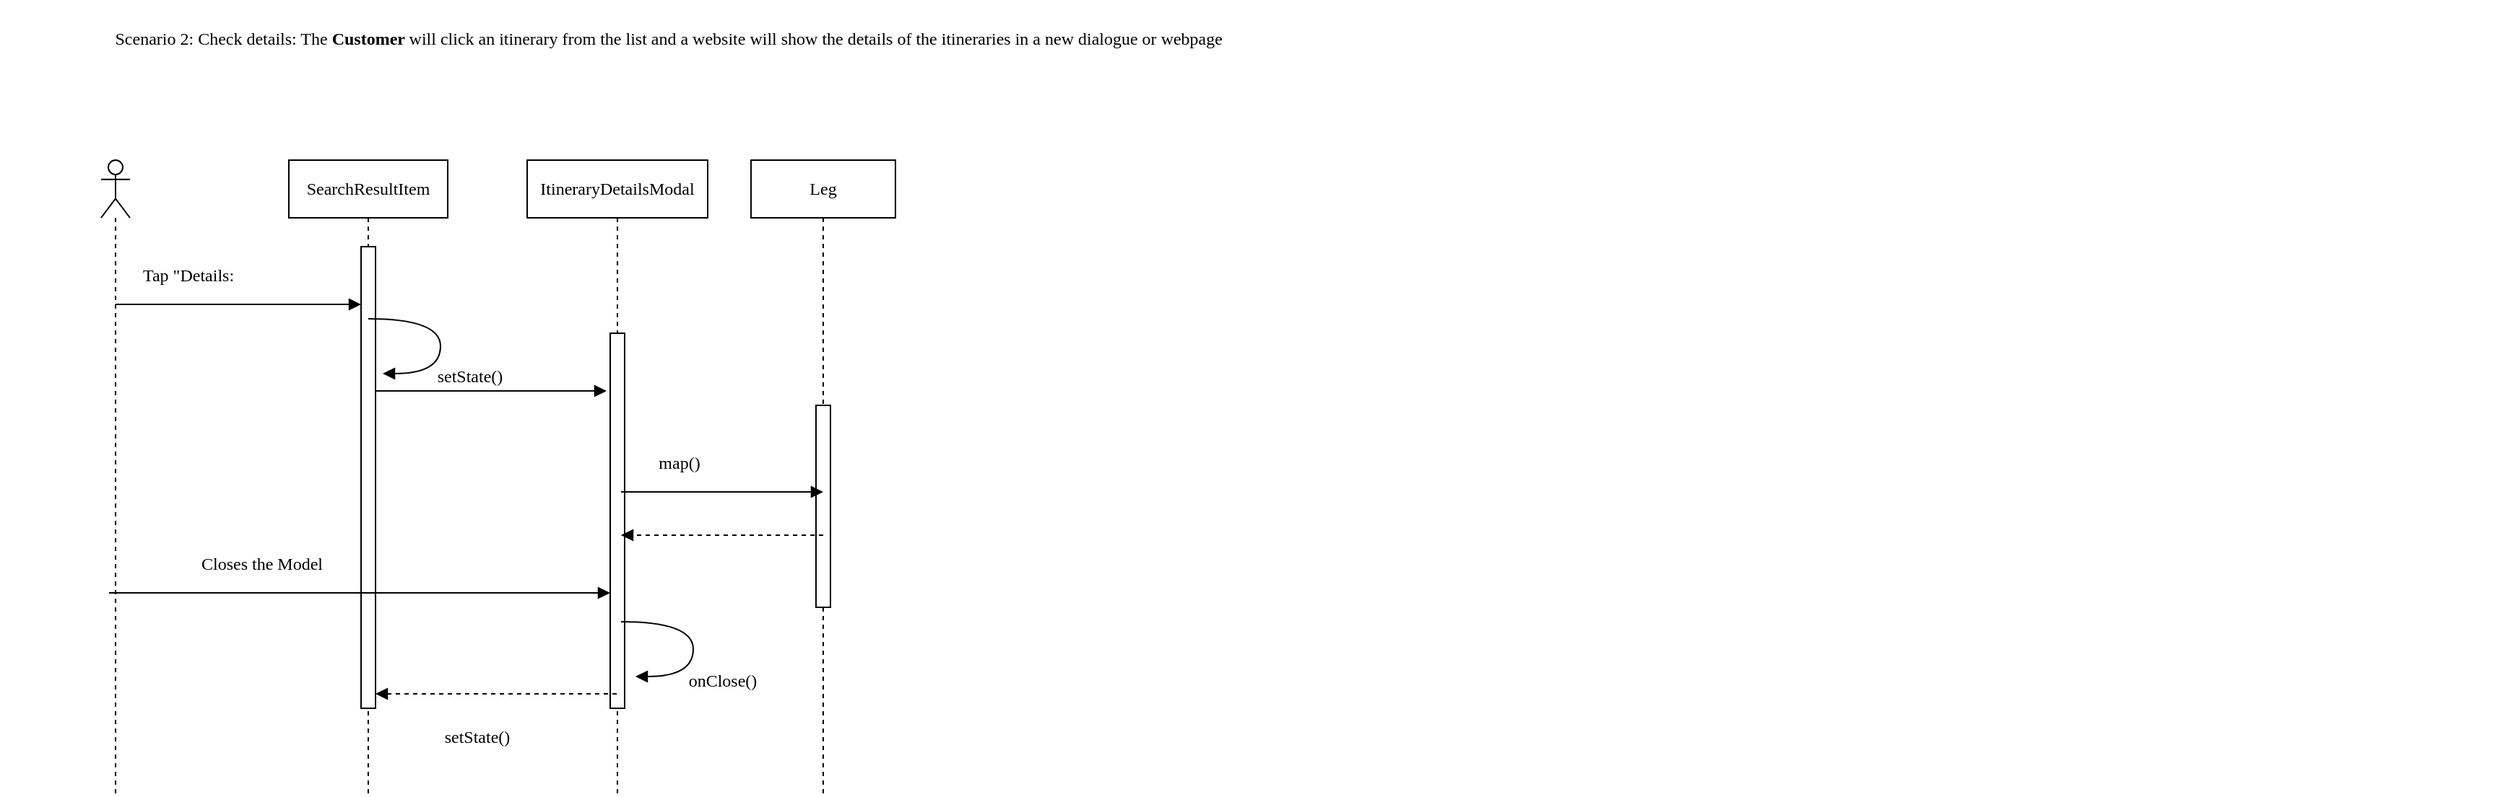 <mxfile version="14.5.1" type="device"><diagram id="HAv9Fwq_7FOXWe3RpDJX" name="Page-1"><mxGraphModel dx="1936" dy="-254" grid="1" gridSize="10" guides="1" tooltips="1" connect="1" arrows="1" fold="1" page="1" pageScale="1" pageWidth="850" pageHeight="1100" math="0" shadow="0"><root><mxCell id="0"/><mxCell id="1" parent="0"/><mxCell id="6cdLTFmEXHm98x8ctd0T-66" value="&lt;div class=&quot;O1&quot; style=&quot;margin-top: 3.6pt ; margin-bottom: 6pt ; margin-left: 0.81in ; text-indent: -0.31in ; direction: ltr ; unicode-bidi: embed ; word-break: normal ; font-size: 12px&quot;&gt;&lt;font style=&quot;font-size: 12px&quot;&gt;&lt;span style=&quot;font-size: 12px&quot;&gt;&lt;br style=&quot;font-size: 12px&quot;&gt;Scenario 2:&amp;nbsp;&lt;/span&gt;&lt;/font&gt;&lt;span style=&quot;text-indent: -0.31in ; font-family: &amp;#34;century gothic&amp;#34;&quot;&gt;Check details: The &lt;/span&gt;&lt;span style=&quot;text-indent: -0.31in ; font-family: &amp;#34;century gothic&amp;#34; ; font-weight: bold&quot;&gt;Customer &lt;/span&gt;&lt;span style=&quot;text-indent: -0.31in ; font-family: &amp;#34;century gothic&amp;#34;&quot;&gt;will click an itinerary &lt;/span&gt;&lt;span style=&quot;text-indent: -0.31in ; font-family: &amp;#34;century gothic&amp;#34;&quot;&gt;from the list and a website will show the details of the itineraries in a new dialogue or &lt;/span&gt;&lt;span style=&quot;text-indent: -0.31in ; font-family: &amp;#34;century gothic&amp;#34;&quot;&gt;webpage&lt;/span&gt;&lt;/div&gt;" style="text;html=1;strokeColor=none;fillColor=none;align=left;verticalAlign=middle;whiteSpace=wrap;rounded=0;fontFamily=Verdana;fontSize=12;" parent="1" vertex="1"><mxGeometry x="-40" y="1380" width="1730" height="20" as="geometry"/></mxCell><mxCell id="6cdLTFmEXHm98x8ctd0T-67" value="" style="shape=umlLifeline;participant=umlActor;perimeter=lifelinePerimeter;whiteSpace=wrap;html=1;container=1;collapsible=0;recursiveResize=0;verticalAlign=top;spacingTop=36;outlineConnect=0;size=40;fontFamily=Verdana;fontSize=12;" parent="1" vertex="1"><mxGeometry x="30" y="1480" width="20" height="440" as="geometry"/></mxCell><mxCell id="6cdLTFmEXHm98x8ctd0T-68" value="SearchResultItem" style="shape=umlLifeline;perimeter=lifelinePerimeter;whiteSpace=wrap;html=1;container=1;collapsible=0;recursiveResize=0;outlineConnect=0;fontFamily=Verdana;fontSize=12;" parent="1" vertex="1"><mxGeometry x="160" y="1480" width="110" height="440" as="geometry"/></mxCell><mxCell id="6cdLTFmEXHm98x8ctd0T-69" value="" style="html=1;points=[];perimeter=orthogonalPerimeter;rounded=0;shadow=0;comic=0;labelBackgroundColor=none;strokeWidth=1;fontFamily=Verdana;fontSize=12;align=center;" parent="6cdLTFmEXHm98x8ctd0T-68" vertex="1"><mxGeometry x="50" y="60" width="10" height="320" as="geometry"/></mxCell><mxCell id="6cdLTFmEXHm98x8ctd0T-74" value="ItineraryDetailsModal" style="shape=umlLifeline;perimeter=lifelinePerimeter;whiteSpace=wrap;html=1;container=1;collapsible=0;recursiveResize=0;outlineConnect=0;fontFamily=Verdana;fontSize=12;" parent="1" vertex="1"><mxGeometry x="325" y="1480" width="125" height="440" as="geometry"/></mxCell><mxCell id="6cdLTFmEXHm98x8ctd0T-75" value="" style="html=1;points=[];perimeter=orthogonalPerimeter;rounded=0;shadow=0;comic=0;labelBackgroundColor=none;strokeWidth=1;fontFamily=Verdana;fontSize=12;align=center;" parent="6cdLTFmEXHm98x8ctd0T-74" vertex="1"><mxGeometry x="57.5" y="120" width="10" height="260" as="geometry"/></mxCell><mxCell id="6cdLTFmEXHm98x8ctd0T-76" value="Leg" style="shape=umlLifeline;perimeter=lifelinePerimeter;whiteSpace=wrap;html=1;container=1;collapsible=0;recursiveResize=0;outlineConnect=0;fontFamily=Verdana;fontSize=12;" parent="1" vertex="1"><mxGeometry x="480" y="1480" width="100" height="440" as="geometry"/></mxCell><mxCell id="6cdLTFmEXHm98x8ctd0T-77" value="" style="html=1;points=[];perimeter=orthogonalPerimeter;rounded=0;shadow=0;comic=0;labelBackgroundColor=none;strokeWidth=1;fontFamily=Verdana;fontSize=12;align=center;" parent="6cdLTFmEXHm98x8ctd0T-76" vertex="1"><mxGeometry x="45" y="170" width="10" height="140" as="geometry"/></mxCell><mxCell id="6cdLTFmEXHm98x8ctd0T-78" value="" style="html=1;verticalAlign=bottom;endArrow=block;fontFamily=Verdana;fontSize=12;" parent="1" edge="1"><mxGeometry width="80" relative="1" as="geometry"><mxPoint x="40" y="1580" as="sourcePoint"/><mxPoint x="210" y="1580" as="targetPoint"/><Array as="points"><mxPoint x="80" y="1580"/></Array></mxGeometry></mxCell><mxCell id="6cdLTFmEXHm98x8ctd0T-79" value="Tap &quot;Details:" style="edgeLabel;html=1;align=center;verticalAlign=middle;resizable=0;points=[];fontFamily=Verdana;fontSize=12;" parent="6cdLTFmEXHm98x8ctd0T-78" vertex="1" connectable="0"><mxGeometry x="-0.368" y="8" relative="1" as="geometry"><mxPoint x="-4" y="-12" as="offset"/></mxGeometry></mxCell><mxCell id="6cdLTFmEXHm98x8ctd0T-80" value="" style="html=1;verticalAlign=bottom;endArrow=block;fontFamily=Verdana;fontSize=12;" parent="1" edge="1"><mxGeometry width="80" relative="1" as="geometry"><mxPoint x="220" y="1640" as="sourcePoint"/><mxPoint x="380" y="1640" as="targetPoint"/><Array as="points"><mxPoint x="260" y="1640"/></Array></mxGeometry></mxCell><mxCell id="6cdLTFmEXHm98x8ctd0T-83" value="" style="html=1;verticalAlign=bottom;endArrow=block;fontFamily=Verdana;fontSize=12;" parent="1" edge="1"><mxGeometry width="80" relative="1" as="geometry"><mxPoint x="390" y="1710" as="sourcePoint"/><mxPoint x="530" y="1710" as="targetPoint"/><Array as="points"><mxPoint x="420" y="1710"/></Array></mxGeometry></mxCell><mxCell id="6cdLTFmEXHm98x8ctd0T-84" value="map()" style="edgeLabel;html=1;align=center;verticalAlign=middle;resizable=0;points=[];fontFamily=Verdana;fontSize=12;" parent="6cdLTFmEXHm98x8ctd0T-83" vertex="1" connectable="0"><mxGeometry x="-0.368" y="8" relative="1" as="geometry"><mxPoint x="-4" y="-12" as="offset"/></mxGeometry></mxCell><mxCell id="6cdLTFmEXHm98x8ctd0T-85" value="&lt;span style=&quot;text-align: left ; font-size: 12px&quot;&gt;setState()&lt;/span&gt;" style="html=1;verticalAlign=bottom;endArrow=block;labelBackgroundColor=none;fontFamily=Verdana;fontSize=12;elbow=vertical;edgeStyle=orthogonalEdgeStyle;curved=1;" parent="1" edge="1"><mxGeometry x="0.375" y="23" relative="1" as="geometry"><mxPoint x="215" y="1590" as="sourcePoint"/><mxPoint x="225" y="1628" as="targetPoint"/><Array as="points"><mxPoint x="265" y="1589.98"/><mxPoint x="265" y="1627.98"/></Array><mxPoint x="20" y="-12" as="offset"/></mxGeometry></mxCell><mxCell id="6cdLTFmEXHm98x8ctd0T-86" value="" style="html=1;verticalAlign=bottom;endArrow=block;dashed=1;fontFamily=Verdana;fontSize=12;" parent="1" edge="1"><mxGeometry width="80" relative="1" as="geometry"><mxPoint x="530" y="1740" as="sourcePoint"/><mxPoint x="390" y="1740" as="targetPoint"/><Array as="points"><mxPoint x="520.5" y="1740"/><mxPoint x="470.5" y="1740"/></Array></mxGeometry></mxCell><mxCell id="6cdLTFmEXHm98x8ctd0T-87" value="" style="html=1;verticalAlign=bottom;endArrow=block;fontFamily=Verdana;fontSize=12;" parent="1" edge="1"><mxGeometry width="80" relative="1" as="geometry"><mxPoint x="35.5" y="1780" as="sourcePoint"/><mxPoint x="382.5" y="1780" as="targetPoint"/><Array as="points"><mxPoint x="75.5" y="1780"/></Array></mxGeometry></mxCell><mxCell id="6cdLTFmEXHm98x8ctd0T-88" value="Closes the Model" style="edgeLabel;html=1;align=center;verticalAlign=middle;resizable=0;points=[];fontFamily=Verdana;fontSize=12;" parent="6cdLTFmEXHm98x8ctd0T-87" vertex="1" connectable="0"><mxGeometry x="-0.368" y="8" relative="1" as="geometry"><mxPoint x="-4" y="-12" as="offset"/></mxGeometry></mxCell><mxCell id="6cdLTFmEXHm98x8ctd0T-89" value="" style="html=1;verticalAlign=bottom;endArrow=block;dashed=1;fontFamily=Verdana;fontSize=12;" parent="1" source="6cdLTFmEXHm98x8ctd0T-74" edge="1"><mxGeometry width="80" relative="1" as="geometry"><mxPoint x="360" y="1850" as="sourcePoint"/><mxPoint x="220" y="1850" as="targetPoint"/><Array as="points"><mxPoint x="350.5" y="1850"/><mxPoint x="300.5" y="1850"/></Array></mxGeometry></mxCell><mxCell id="6cdLTFmEXHm98x8ctd0T-90" value="setState()" style="text;html=1;align=center;verticalAlign=middle;resizable=0;points=[];autosize=1;fontSize=12;fontFamily=Verdana;fontColor=#000000;" parent="1" vertex="1"><mxGeometry x="250" y="1870" width="80" height="20" as="geometry"/></mxCell><mxCell id="6cdLTFmEXHm98x8ctd0T-93" value="&lt;span style=&quot;text-align: left ; font-size: 12px&quot;&gt;onClose()&lt;/span&gt;" style="html=1;verticalAlign=bottom;endArrow=block;labelBackgroundColor=none;fontFamily=Verdana;fontSize=12;elbow=vertical;edgeStyle=orthogonalEdgeStyle;curved=1;" parent="1" edge="1"><mxGeometry x="0.375" y="23" relative="1" as="geometry"><mxPoint x="390" y="1800" as="sourcePoint"/><mxPoint x="400" y="1838" as="targetPoint"/><Array as="points"><mxPoint x="440" y="1799.98"/><mxPoint x="440" y="1837.98"/></Array><mxPoint x="20" y="-11" as="offset"/></mxGeometry></mxCell></root></mxGraphModel></diagram></mxfile>